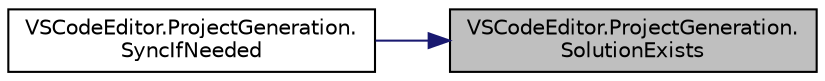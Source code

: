 digraph "VSCodeEditor.ProjectGeneration.SolutionExists"
{
 // LATEX_PDF_SIZE
  edge [fontname="Helvetica",fontsize="10",labelfontname="Helvetica",labelfontsize="10"];
  node [fontname="Helvetica",fontsize="10",shape=record];
  rankdir="RL";
  Node1 [label="VSCodeEditor.ProjectGeneration.\lSolutionExists",height=0.2,width=0.4,color="black", fillcolor="grey75", style="filled", fontcolor="black",tooltip=" "];
  Node1 -> Node2 [dir="back",color="midnightblue",fontsize="10",style="solid",fontname="Helvetica"];
  Node2 [label="VSCodeEditor.ProjectGeneration.\lSyncIfNeeded",height=0.2,width=0.4,color="black", fillcolor="white", style="filled",URL="$class_v_s_code_editor_1_1_project_generation.html#a2b1552956b45f8d60f4637c43de6f1eb",tooltip="Syncs the scripting solution if any affected files are relevant."];
}
